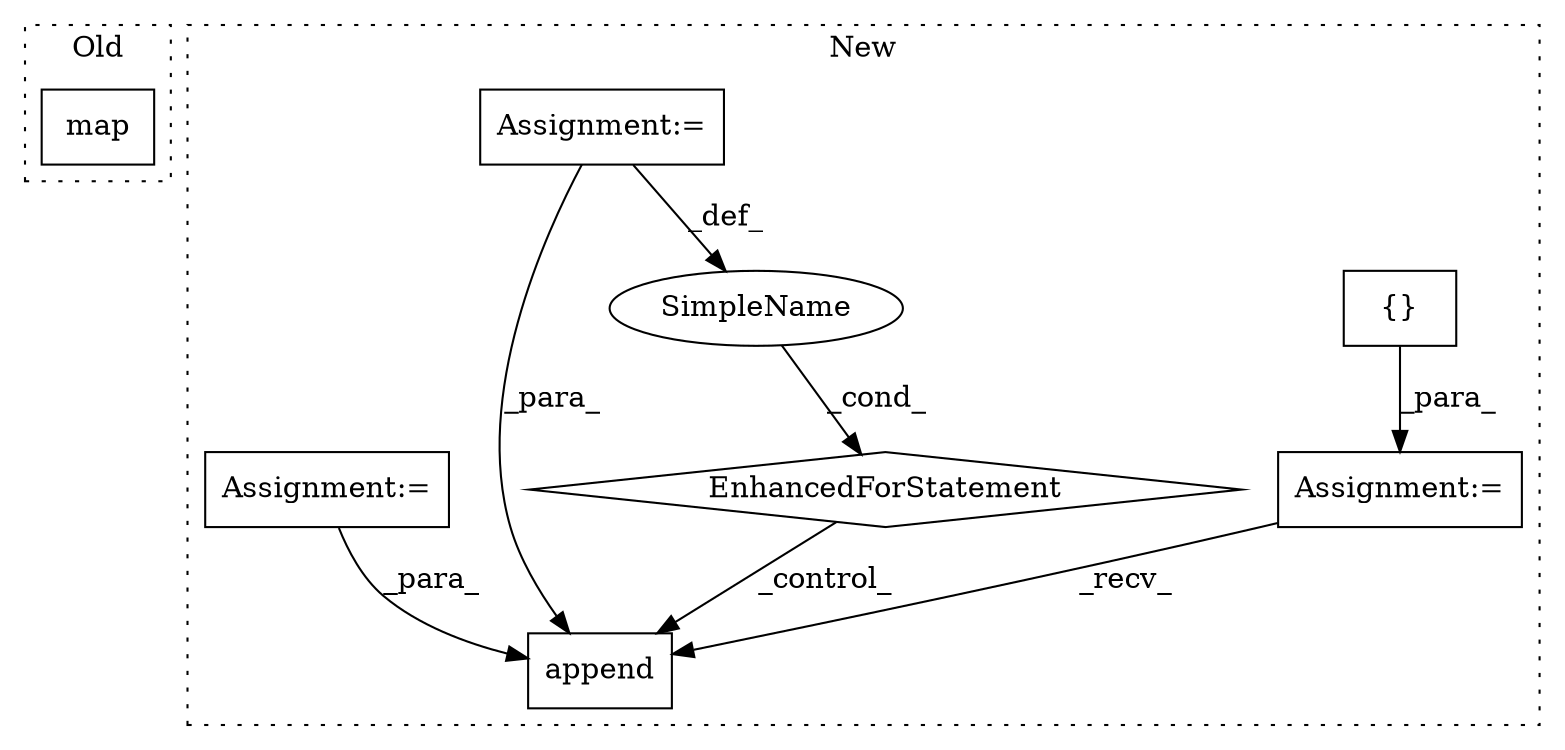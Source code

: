digraph G {
subgraph cluster0 {
1 [label="map" a="32" s="4333,4392" l="4,1" shape="box"];
label = "Old";
style="dotted";
}
subgraph cluster1 {
2 [label="append" a="32" s="5412,5445" l="7,1" shape="box"];
3 [label="Assignment:=" a="7" s="5226" l="1" shape="box"];
4 [label="{}" a="4" s="5236" l="2" shape="box"];
5 [label="EnhancedForStatement" a="70" s="5248,5383" l="61,2" shape="diamond"];
6 [label="Assignment:=" a="7" s="5248,5383" l="61,2" shape="box"];
7 [label="SimpleName" a="42" s="5313" l="8" shape="ellipse"];
8 [label="Assignment:=" a="7" s="4585" l="1" shape="box"];
label = "New";
style="dotted";
}
3 -> 2 [label="_recv_"];
4 -> 3 [label="_para_"];
5 -> 2 [label="_control_"];
6 -> 2 [label="_para_"];
6 -> 7 [label="_def_"];
7 -> 5 [label="_cond_"];
8 -> 2 [label="_para_"];
}